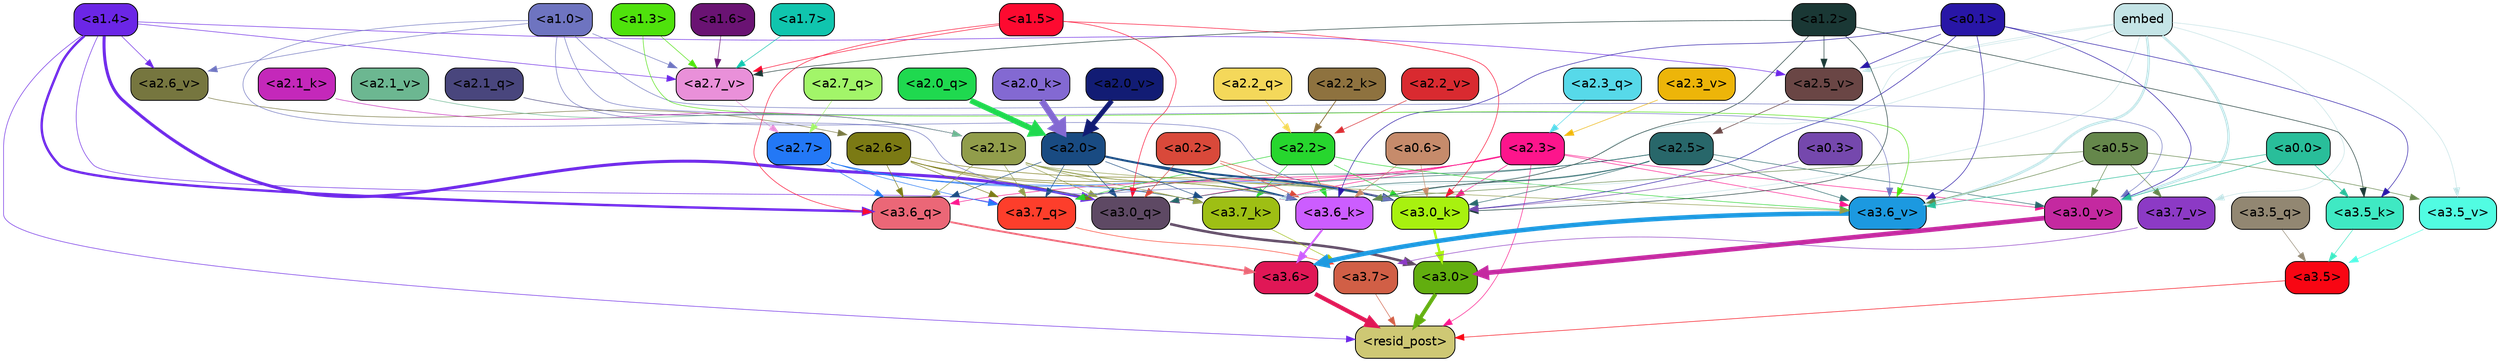 strict digraph "" {
	graph [bgcolor=transparent,
		layout=dot,
		overlap=false,
		splines=true
	];
	"<a3.7>"	[color=black,
		fillcolor="#d15f46",
		fontname=Helvetica,
		shape=box,
		style="filled, rounded"];
	"<resid_post>"	[color=black,
		fillcolor="#cec874",
		fontname=Helvetica,
		shape=box,
		style="filled, rounded"];
	"<a3.7>" -> "<resid_post>"	[color="#d15f46",
		penwidth=0.6];
	"<a3.6>"	[color=black,
		fillcolor="#e01756",
		fontname=Helvetica,
		shape=box,
		style="filled, rounded"];
	"<a3.6>" -> "<resid_post>"	[color="#e01756",
		penwidth=4.646730065345764];
	"<a3.5>"	[color=black,
		fillcolor="#f80613",
		fontname=Helvetica,
		shape=box,
		style="filled, rounded"];
	"<a3.5>" -> "<resid_post>"	[color="#f80613",
		penwidth=0.6];
	"<a3.0>"	[color=black,
		fillcolor="#62ae0f",
		fontname=Helvetica,
		shape=box,
		style="filled, rounded"];
	"<a3.0>" -> "<resid_post>"	[color="#62ae0f",
		penwidth=4.323132634162903];
	"<a2.3>"	[color=black,
		fillcolor="#fd158c",
		fontname=Helvetica,
		shape=box,
		style="filled, rounded"];
	"<a2.3>" -> "<resid_post>"	[color="#fd158c",
		penwidth=0.6];
	"<a3.7_q>"	[color=black,
		fillcolor="#fd3e2b",
		fontname=Helvetica,
		shape=box,
		style="filled, rounded"];
	"<a2.3>" -> "<a3.7_q>"	[color="#fd158c",
		penwidth=0.6];
	"<a3.6_q>"	[color=black,
		fillcolor="#eb6777",
		fontname=Helvetica,
		shape=box,
		style="filled, rounded"];
	"<a2.3>" -> "<a3.6_q>"	[color="#fd158c",
		penwidth=0.6];
	"<a3.0_q>"	[color=black,
		fillcolor="#5e4964",
		fontname=Helvetica,
		shape=box,
		style="filled, rounded"];
	"<a2.3>" -> "<a3.0_q>"	[color="#fd158c",
		penwidth=0.6];
	"<a3.7_k>"	[color=black,
		fillcolor="#9ebf14",
		fontname=Helvetica,
		shape=box,
		style="filled, rounded"];
	"<a2.3>" -> "<a3.7_k>"	[color="#fd158c",
		penwidth=0.6];
	"<a3.0_k>"	[color=black,
		fillcolor="#a8f10f",
		fontname=Helvetica,
		shape=box,
		style="filled, rounded"];
	"<a2.3>" -> "<a3.0_k>"	[color="#fd158c",
		penwidth=0.6];
	"<a3.6_v>"	[color=black,
		fillcolor="#1c99e0",
		fontname=Helvetica,
		shape=box,
		style="filled, rounded"];
	"<a2.3>" -> "<a3.6_v>"	[color="#fd158c",
		penwidth=0.6];
	"<a3.0_v>"	[color=black,
		fillcolor="#c429a0",
		fontname=Helvetica,
		shape=box,
		style="filled, rounded"];
	"<a2.3>" -> "<a3.0_v>"	[color="#fd158c",
		penwidth=0.6];
	"<a1.4>"	[color=black,
		fillcolor="#6b26e6",
		fontname=Helvetica,
		shape=box,
		style="filled, rounded"];
	"<a1.4>" -> "<resid_post>"	[color="#6b26e6",
		penwidth=0.6];
	"<a1.4>" -> "<a3.7_q>"	[color="#6b26e6",
		penwidth=0.6];
	"<a1.4>" -> "<a3.6_q>"	[color="#6b26e6",
		penwidth=2.700703263282776];
	"<a1.4>" -> "<a3.0_q>"	[color="#6b26e6",
		penwidth=3.34255850315094];
	"<a2.7_v>"	[color=black,
		fillcolor="#e990d9",
		fontname=Helvetica,
		shape=box,
		style="filled, rounded"];
	"<a1.4>" -> "<a2.7_v>"	[color="#6b26e6",
		penwidth=0.6];
	"<a2.6_v>"	[color=black,
		fillcolor="#76763f",
		fontname=Helvetica,
		shape=box,
		style="filled, rounded"];
	"<a1.4>" -> "<a2.6_v>"	[color="#6b26e6",
		penwidth=0.6];
	"<a2.5_v>"	[color=black,
		fillcolor="#6a4645",
		fontname=Helvetica,
		shape=box,
		style="filled, rounded"];
	"<a1.4>" -> "<a2.5_v>"	[color="#6b26e6",
		penwidth=0.6];
	"<a3.7_q>" -> "<a3.7>"	[color="#fd3e2b",
		penwidth=0.6];
	"<a3.6_q>" -> "<a3.6>"	[color="#eb6777",
		penwidth=2.03758105635643];
	"<a3.5_q>"	[color=black,
		fillcolor="#928772",
		fontname=Helvetica,
		shape=box,
		style="filled, rounded"];
	"<a3.5_q>" -> "<a3.5>"	[color="#928772",
		penwidth=0.6];
	"<a3.0_q>" -> "<a3.0>"	[color="#5e4964",
		penwidth=2.8638100624084473];
	"<a3.7_k>" -> "<a3.7>"	[color="#9ebf14",
		penwidth=0.6];
	"<a3.6_k>"	[color=black,
		fillcolor="#cc5dff",
		fontname=Helvetica,
		shape=box,
		style="filled, rounded"];
	"<a3.6_k>" -> "<a3.6>"	[color="#cc5dff",
		penwidth=2.174198240041733];
	"<a3.5_k>"	[color=black,
		fillcolor="#3fe9c3",
		fontname=Helvetica,
		shape=box,
		style="filled, rounded"];
	"<a3.5_k>" -> "<a3.5>"	[color="#3fe9c3",
		penwidth=0.6];
	"<a3.0_k>" -> "<a3.0>"	[color="#a8f10f",
		penwidth=2.6274144649505615];
	"<a3.7_v>"	[color=black,
		fillcolor="#8c3ac5",
		fontname=Helvetica,
		shape=box,
		style="filled, rounded"];
	"<a3.7_v>" -> "<a3.7>"	[color="#8c3ac5",
		penwidth=0.6];
	"<a3.6_v>" -> "<a3.6>"	[color="#1c99e0",
		penwidth=5.002329230308533];
	"<a3.5_v>"	[color=black,
		fillcolor="#51fce2",
		fontname=Helvetica,
		shape=box,
		style="filled, rounded"];
	"<a3.5_v>" -> "<a3.5>"	[color="#51fce2",
		penwidth=0.6];
	"<a3.0_v>" -> "<a3.0>"	[color="#c429a0",
		penwidth=5.188832879066467];
	"<a2.7>"	[color=black,
		fillcolor="#2378f6",
		fontname=Helvetica,
		shape=box,
		style="filled, rounded"];
	"<a2.7>" -> "<a3.7_q>"	[color="#2378f6",
		penwidth=0.6];
	"<a2.7>" -> "<a3.6_q>"	[color="#2378f6",
		penwidth=0.6];
	"<a2.7>" -> "<a3.0_q>"	[color="#2378f6",
		penwidth=0.6];
	"<a2.7>" -> "<a3.7_k>"	[color="#2378f6",
		penwidth=0.6];
	"<a2.7>" -> "<a3.0_k>"	[color="#2378f6",
		penwidth=0.6];
	"<a2.6>"	[color=black,
		fillcolor="#7b7a14",
		fontname=Helvetica,
		shape=box,
		style="filled, rounded"];
	"<a2.6>" -> "<a3.7_q>"	[color="#7b7a14",
		penwidth=0.6];
	"<a2.6>" -> "<a3.6_q>"	[color="#7b7a14",
		penwidth=0.6];
	"<a2.6>" -> "<a3.0_q>"	[color="#7b7a14",
		penwidth=0.6];
	"<a2.6>" -> "<a3.7_k>"	[color="#7b7a14",
		penwidth=0.6];
	"<a2.6>" -> "<a3.6_k>"	[color="#7b7a14",
		penwidth=0.6];
	"<a2.6>" -> "<a3.0_k>"	[color="#7b7a14",
		penwidth=0.6];
	"<a2.5>"	[color=black,
		fillcolor="#28676a",
		fontname=Helvetica,
		shape=box,
		style="filled, rounded"];
	"<a2.5>" -> "<a3.7_q>"	[color="#28676a",
		penwidth=0.6];
	"<a2.5>" -> "<a3.0_q>"	[color="#28676a",
		penwidth=0.6];
	"<a2.5>" -> "<a3.7_k>"	[color="#28676a",
		penwidth=0.6];
	"<a2.5>" -> "<a3.6_k>"	[color="#28676a",
		penwidth=0.6];
	"<a2.5>" -> "<a3.0_k>"	[color="#28676a",
		penwidth=0.6];
	"<a2.5>" -> "<a3.6_v>"	[color="#28676a",
		penwidth=0.6];
	"<a2.5>" -> "<a3.0_v>"	[color="#28676a",
		penwidth=0.6];
	"<a2.2>"	[color=black,
		fillcolor="#27d62e",
		fontname=Helvetica,
		shape=box,
		style="filled, rounded"];
	"<a2.2>" -> "<a3.7_q>"	[color="#27d62e",
		penwidth=0.6];
	"<a2.2>" -> "<a3.7_k>"	[color="#27d62e",
		penwidth=0.6];
	"<a2.2>" -> "<a3.6_k>"	[color="#27d62e",
		penwidth=0.6];
	"<a2.2>" -> "<a3.0_k>"	[color="#27d62e",
		penwidth=0.6];
	"<a2.2>" -> "<a3.6_v>"	[color="#27d62e",
		penwidth=0.6];
	"<a2.1>"	[color=black,
		fillcolor="#919d4b",
		fontname=Helvetica,
		shape=box,
		style="filled, rounded"];
	"<a2.1>" -> "<a3.7_q>"	[color="#919d4b",
		penwidth=0.6];
	"<a2.1>" -> "<a3.6_q>"	[color="#919d4b",
		penwidth=0.6];
	"<a2.1>" -> "<a3.0_q>"	[color="#919d4b",
		penwidth=0.6];
	"<a2.1>" -> "<a3.7_k>"	[color="#919d4b",
		penwidth=0.6];
	"<a2.1>" -> "<a3.6_k>"	[color="#919d4b",
		penwidth=0.6];
	"<a2.1>" -> "<a3.0_k>"	[color="#919d4b",
		penwidth=0.6];
	"<a2.1>" -> "<a3.6_v>"	[color="#919d4b",
		penwidth=0.6];
	"<a2.0>"	[color=black,
		fillcolor="#194b82",
		fontname=Helvetica,
		shape=box,
		style="filled, rounded"];
	"<a2.0>" -> "<a3.7_q>"	[color="#194b82",
		penwidth=0.6];
	"<a2.0>" -> "<a3.6_q>"	[color="#194b82",
		penwidth=0.6];
	"<a2.0>" -> "<a3.0_q>"	[color="#194b82",
		penwidth=0.6];
	"<a2.0>" -> "<a3.7_k>"	[color="#194b82",
		penwidth=0.6];
	"<a2.0>" -> "<a3.6_k>"	[color="#194b82",
		penwidth=1.6454488784074783];
	"<a2.0>" -> "<a3.0_k>"	[color="#194b82",
		penwidth=2.2218968719244003];
	"<a1.5>"	[color=black,
		fillcolor="#fd0a30",
		fontname=Helvetica,
		shape=box,
		style="filled, rounded"];
	"<a1.5>" -> "<a3.6_q>"	[color="#fd0a30",
		penwidth=0.6];
	"<a1.5>" -> "<a3.0_q>"	[color="#fd0a30",
		penwidth=0.6];
	"<a1.5>" -> "<a3.0_k>"	[color="#fd0a30",
		penwidth=0.6];
	"<a1.5>" -> "<a2.7_v>"	[color="#fd0a30",
		penwidth=0.6];
	"<a0.2>"	[color=black,
		fillcolor="#d9493a",
		fontname=Helvetica,
		shape=box,
		style="filled, rounded"];
	"<a0.2>" -> "<a3.0_q>"	[color="#d9493a",
		penwidth=0.6];
	"<a0.2>" -> "<a3.6_k>"	[color="#d9493a",
		penwidth=0.6];
	"<a0.2>" -> "<a3.0_k>"	[color="#d9493a",
		penwidth=0.6];
	embed	[color=black,
		fillcolor="#c4e4e6",
		fontname=Helvetica,
		shape=box,
		style="filled, rounded"];
	embed -> "<a3.7_k>"	[color="#c4e4e6",
		penwidth=0.6];
	embed -> "<a3.6_k>"	[color="#c4e4e6",
		penwidth=0.6];
	embed -> "<a3.0_k>"	[color="#c4e4e6",
		penwidth=0.6];
	embed -> "<a3.7_v>"	[color="#c4e4e6",
		penwidth=0.6];
	embed -> "<a3.6_v>"	[color="#c4e4e6",
		penwidth=2.8301228284835815];
	embed -> "<a3.5_v>"	[color="#c4e4e6",
		penwidth=0.6];
	embed -> "<a3.0_v>"	[color="#c4e4e6",
		penwidth=2.7660785913467407];
	embed -> "<a2.5_v>"	[color="#c4e4e6",
		penwidth=0.6];
	"<a1.2>"	[color=black,
		fillcolor="#1a3835",
		fontname=Helvetica,
		shape=box,
		style="filled, rounded"];
	"<a1.2>" -> "<a3.6_k>"	[color="#1a3835",
		penwidth=0.6];
	"<a1.2>" -> "<a3.5_k>"	[color="#1a3835",
		penwidth=0.6];
	"<a1.2>" -> "<a3.0_k>"	[color="#1a3835",
		penwidth=0.6];
	"<a1.2>" -> "<a2.7_v>"	[color="#1a3835",
		penwidth=0.6];
	"<a1.2>" -> "<a2.5_v>"	[color="#1a3835",
		penwidth=0.6];
	"<a1.0>"	[color=black,
		fillcolor="#6e74c0",
		fontname=Helvetica,
		shape=box,
		style="filled, rounded"];
	"<a1.0>" -> "<a3.6_k>"	[color="#6e74c0",
		penwidth=0.6];
	"<a1.0>" -> "<a3.0_k>"	[color="#6e74c0",
		penwidth=0.6];
	"<a1.0>" -> "<a3.6_v>"	[color="#6e74c0",
		penwidth=0.6];
	"<a1.0>" -> "<a3.0_v>"	[color="#6e74c0",
		penwidth=0.6];
	"<a1.0>" -> "<a2.7_v>"	[color="#6e74c0",
		penwidth=0.6];
	"<a1.0>" -> "<a2.6_v>"	[color="#6e74c0",
		penwidth=0.6];
	"<a0.6>"	[color=black,
		fillcolor="#c68b6b",
		fontname=Helvetica,
		shape=box,
		style="filled, rounded"];
	"<a0.6>" -> "<a3.6_k>"	[color="#c68b6b",
		penwidth=0.6];
	"<a0.6>" -> "<a3.0_k>"	[color="#c68b6b",
		penwidth=0.6];
	"<a0.5>"	[color=black,
		fillcolor="#65874b",
		fontname=Helvetica,
		shape=box,
		style="filled, rounded"];
	"<a0.5>" -> "<a3.6_k>"	[color="#65874b",
		penwidth=0.6];
	"<a0.5>" -> "<a3.7_v>"	[color="#65874b",
		penwidth=0.6];
	"<a0.5>" -> "<a3.6_v>"	[color="#65874b",
		penwidth=0.6];
	"<a0.5>" -> "<a3.5_v>"	[color="#65874b",
		penwidth=0.6];
	"<a0.5>" -> "<a3.0_v>"	[color="#65874b",
		penwidth=0.6124261617660522];
	"<a0.1>"	[color=black,
		fillcolor="#2816a7",
		fontname=Helvetica,
		shape=box,
		style="filled, rounded"];
	"<a0.1>" -> "<a3.6_k>"	[color="#2816a7",
		penwidth=0.6];
	"<a0.1>" -> "<a3.5_k>"	[color="#2816a7",
		penwidth=0.6];
	"<a0.1>" -> "<a3.0_k>"	[color="#2816a7",
		penwidth=0.6];
	"<a0.1>" -> "<a3.6_v>"	[color="#2816a7",
		penwidth=0.6];
	"<a0.1>" -> "<a3.0_v>"	[color="#2816a7",
		penwidth=0.6];
	"<a0.1>" -> "<a2.5_v>"	[color="#2816a7",
		penwidth=0.6];
	"<a0.0>"	[color=black,
		fillcolor="#29be9a",
		fontname=Helvetica,
		shape=box,
		style="filled, rounded"];
	"<a0.0>" -> "<a3.5_k>"	[color="#29be9a",
		penwidth=0.6];
	"<a0.0>" -> "<a3.6_v>"	[color="#29be9a",
		penwidth=0.6];
	"<a0.0>" -> "<a3.0_v>"	[color="#29be9a",
		penwidth=0.6];
	"<a0.3>"	[color=black,
		fillcolor="#7548ad",
		fontname=Helvetica,
		shape=box,
		style="filled, rounded"];
	"<a0.3>" -> "<a3.0_k>"	[color="#7548ad",
		penwidth=0.6];
	"<a1.3>"	[color=black,
		fillcolor="#4fe20c",
		fontname=Helvetica,
		shape=box,
		style="filled, rounded"];
	"<a1.3>" -> "<a3.6_v>"	[color="#4fe20c",
		penwidth=0.6];
	"<a1.3>" -> "<a2.7_v>"	[color="#4fe20c",
		penwidth=0.6];
	"<a2.7_q>"	[color=black,
		fillcolor="#a2f569",
		fontname=Helvetica,
		shape=box,
		style="filled, rounded"];
	"<a2.7_q>" -> "<a2.7>"	[color="#a2f569",
		penwidth=0.6];
	"<a2.3_q>"	[color=black,
		fillcolor="#57d9e9",
		fontname=Helvetica,
		shape=box,
		style="filled, rounded"];
	"<a2.3_q>" -> "<a2.3>"	[color="#57d9e9",
		penwidth=0.6];
	"<a2.2_q>"	[color=black,
		fillcolor="#f4d85a",
		fontname=Helvetica,
		shape=box,
		style="filled, rounded"];
	"<a2.2_q>" -> "<a2.2>"	[color="#f4d85a",
		penwidth=0.8114519119262695];
	"<a2.1_q>"	[color=black,
		fillcolor="#49467d",
		fontname=Helvetica,
		shape=box,
		style="filled, rounded"];
	"<a2.1_q>" -> "<a2.1>"	[color="#49467d",
		penwidth=0.6];
	"<a2.0_q>"	[color=black,
		fillcolor="#1fd94f",
		fontname=Helvetica,
		shape=box,
		style="filled, rounded"];
	"<a2.0_q>" -> "<a2.0>"	[color="#1fd94f",
		penwidth=6.2323237657547];
	"<a2.2_k>"	[color=black,
		fillcolor="#8e723f",
		fontname=Helvetica,
		shape=box,
		style="filled, rounded"];
	"<a2.2_k>" -> "<a2.2>"	[color="#8e723f",
		penwidth=0.9331893920898438];
	"<a2.1_k>"	[color=black,
		fillcolor="#c428ba",
		fontname=Helvetica,
		shape=box,
		style="filled, rounded"];
	"<a2.1_k>" -> "<a2.1>"	[color="#c428ba",
		penwidth=0.6];
	"<a2.0_k>"	[color=black,
		fillcolor="#8369d2",
		fontname=Helvetica,
		shape=box,
		style="filled, rounded"];
	"<a2.0_k>" -> "<a2.0>"	[color="#8369d2",
		penwidth=7.158664226531982];
	"<a2.7_v>" -> "<a2.7>"	[color="#e990d9",
		penwidth=0.6];
	"<a2.6_v>" -> "<a2.6>"	[color="#76763f",
		penwidth=0.6];
	"<a2.5_v>" -> "<a2.5>"	[color="#6a4645",
		penwidth=0.6657319068908691];
	"<a2.3_v>"	[color=black,
		fillcolor="#edb509",
		fontname=Helvetica,
		shape=box,
		style="filled, rounded"];
	"<a2.3_v>" -> "<a2.3>"	[color="#edb509",
		penwidth=0.6];
	"<a2.2_v>"	[color=black,
		fillcolor="#d92a30",
		fontname=Helvetica,
		shape=box,
		style="filled, rounded"];
	"<a2.2_v>" -> "<a2.2>"	[color="#d92a30",
		penwidth=0.6];
	"<a2.1_v>"	[color=black,
		fillcolor="#6cb791",
		fontname=Helvetica,
		shape=box,
		style="filled, rounded"];
	"<a2.1_v>" -> "<a2.1>"	[color="#6cb791",
		penwidth=0.6];
	"<a2.0_v>"	[color=black,
		fillcolor="#121c74",
		fontname=Helvetica,
		shape=box,
		style="filled, rounded"];
	"<a2.0_v>" -> "<a2.0>"	[color="#121c74",
		penwidth=5.380099236965179];
	"<a1.7>"	[color=black,
		fillcolor="#10c5ae",
		fontname=Helvetica,
		shape=box,
		style="filled, rounded"];
	"<a1.7>" -> "<a2.7_v>"	[color="#10c5ae",
		penwidth=0.6];
	"<a1.6>"	[color=black,
		fillcolor="#6a1373",
		fontname=Helvetica,
		shape=box,
		style="filled, rounded"];
	"<a1.6>" -> "<a2.7_v>"	[color="#6a1373",
		penwidth=0.6];
}
